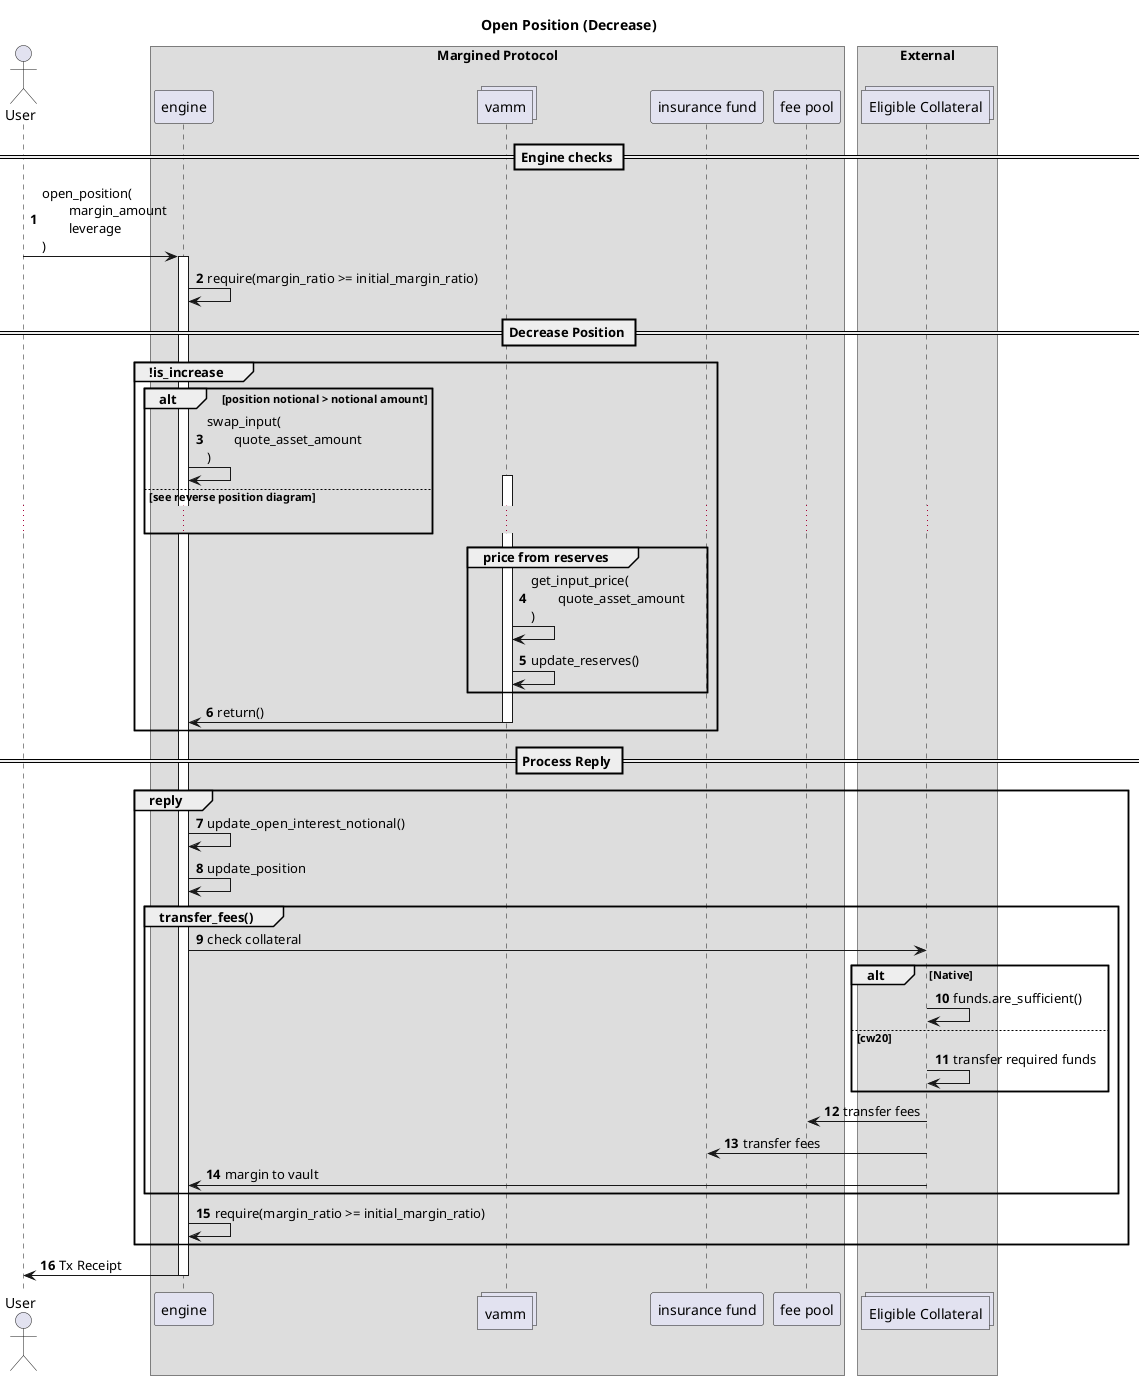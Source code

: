 @startuml
autonumber
actor User    

box "Margined Protocol" 
    participant engine    
    collections vamm     
    participant "insurance fund" as insurance    
    participant "fee pool" as pool    
end box

box "External"
    collections "Eligible Collateral" as token
end box


title Open Position (Decrease)

== Engine checks ==

User -> engine : open_position(\n\tmargin_amount\n\tleverage\n)
activate engine

engine -> engine : require(margin_ratio >= initial_margin_ratio)

== Decrease Position ==

Group !is_increase

    alt position notional > notional amount
        engine -> engine : swap_input(\n\tquote_asset_amount\n)
        activate vamm
    else see reverse position diagram
        ...
    end

    Group price from reserves
        vamm -> vamm: get_input_price(\n\tquote_asset_amount\n)
        vamm -> vamm: update_reserves()
    end
    
    vamm -> engine: return()
    deactivate vamm
end

== Process Reply ==
Group reply

    engine -> engine: update_open_interest_notional()
    engine -> engine: update_position

    Group transfer_fees()
        engine -> token : check collateral
        alt Native
            token -> token : funds.are_sufficient()
        else cw20
            token -> token : transfer required funds
        end
        token -> pool : transfer fees
        token -> insurance : transfer fees
        token -> engine : margin to vault
    end 

    engine -> engine: require(margin_ratio >= initial_margin_ratio)

end

engine -> User : Tx Receipt
deactivate engine

@enduml
